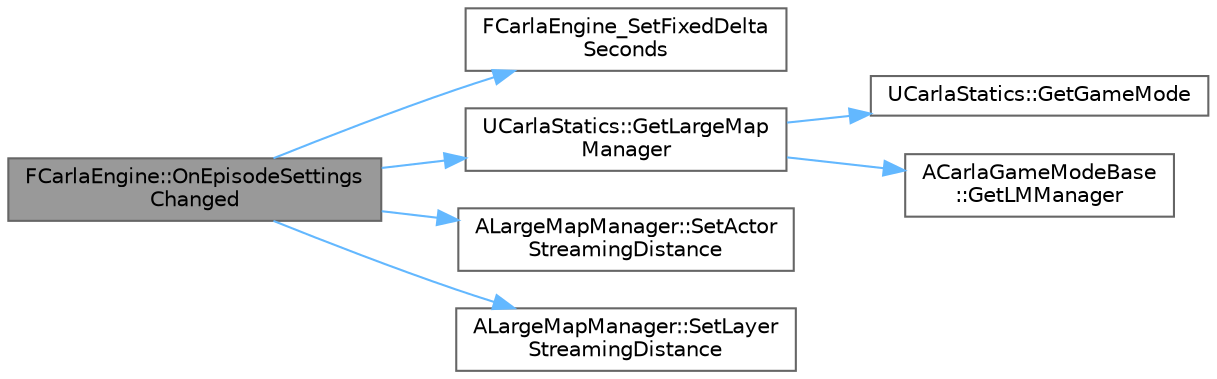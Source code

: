 digraph "FCarlaEngine::OnEpisodeSettingsChanged"
{
 // INTERACTIVE_SVG=YES
 // LATEX_PDF_SIZE
  bgcolor="transparent";
  edge [fontname=Helvetica,fontsize=10,labelfontname=Helvetica,labelfontsize=10];
  node [fontname=Helvetica,fontsize=10,shape=box,height=0.2,width=0.4];
  rankdir="LR";
  Node1 [id="Node000001",label="FCarlaEngine::OnEpisodeSettings\lChanged",height=0.2,width=0.4,color="gray40", fillcolor="grey60", style="filled", fontcolor="black",tooltip=" "];
  Node1 -> Node2 [id="edge1_Node000001_Node000002",color="steelblue1",style="solid",tooltip=" "];
  Node2 [id="Node000002",label="FCarlaEngine_SetFixedDelta\lSeconds",height=0.2,width=0.4,color="grey40", fillcolor="white", style="filled",URL="$d6/da1/CarlaEngine_8cpp.html#a42507c4d67da547cd9705bb7e623f3b9",tooltip=" "];
  Node1 -> Node3 [id="edge2_Node000001_Node000003",color="steelblue1",style="solid",tooltip=" "];
  Node3 [id="Node000003",label="UCarlaStatics::GetLargeMap\lManager",height=0.2,width=0.4,color="grey40", fillcolor="white", style="filled",URL="$d7/d1e/classUCarlaStatics.html#a8137f56360aa59de44591fce99608dc4",tooltip=" "];
  Node3 -> Node4 [id="edge3_Node000003_Node000004",color="steelblue1",style="solid",tooltip=" "];
  Node4 [id="Node000004",label="UCarlaStatics::GetGameMode",height=0.2,width=0.4,color="grey40", fillcolor="white", style="filled",URL="$d7/d1e/classUCarlaStatics.html#acf94832c60579b6d161b66447719efbc",tooltip=" "];
  Node3 -> Node5 [id="edge4_Node000003_Node000005",color="steelblue1",style="solid",tooltip=" "];
  Node5 [id="Node000005",label="ACarlaGameModeBase\l::GetLMManager",height=0.2,width=0.4,color="grey40", fillcolor="white", style="filled",URL="$db/de5/classACarlaGameModeBase.html#a6a66e9a979a5dfbdb292f8eb3f89149c",tooltip=" "];
  Node1 -> Node6 [id="edge5_Node000001_Node000006",color="steelblue1",style="solid",tooltip=" "];
  Node6 [id="Node000006",label="ALargeMapManager::SetActor\lStreamingDistance",height=0.2,width=0.4,color="grey40", fillcolor="white", style="filled",URL="$d9/d4b/classALargeMapManager.html#a3afd9b4c3407d4e6b55ca7a6d383f9d7",tooltip=" "];
  Node1 -> Node7 [id="edge6_Node000001_Node000007",color="steelblue1",style="solid",tooltip=" "];
  Node7 [id="Node000007",label="ALargeMapManager::SetLayer\lStreamingDistance",height=0.2,width=0.4,color="grey40", fillcolor="white", style="filled",URL="$d9/d4b/classALargeMapManager.html#ab1a8dee788c842bd999f77a42724f88a",tooltip=" "];
}
